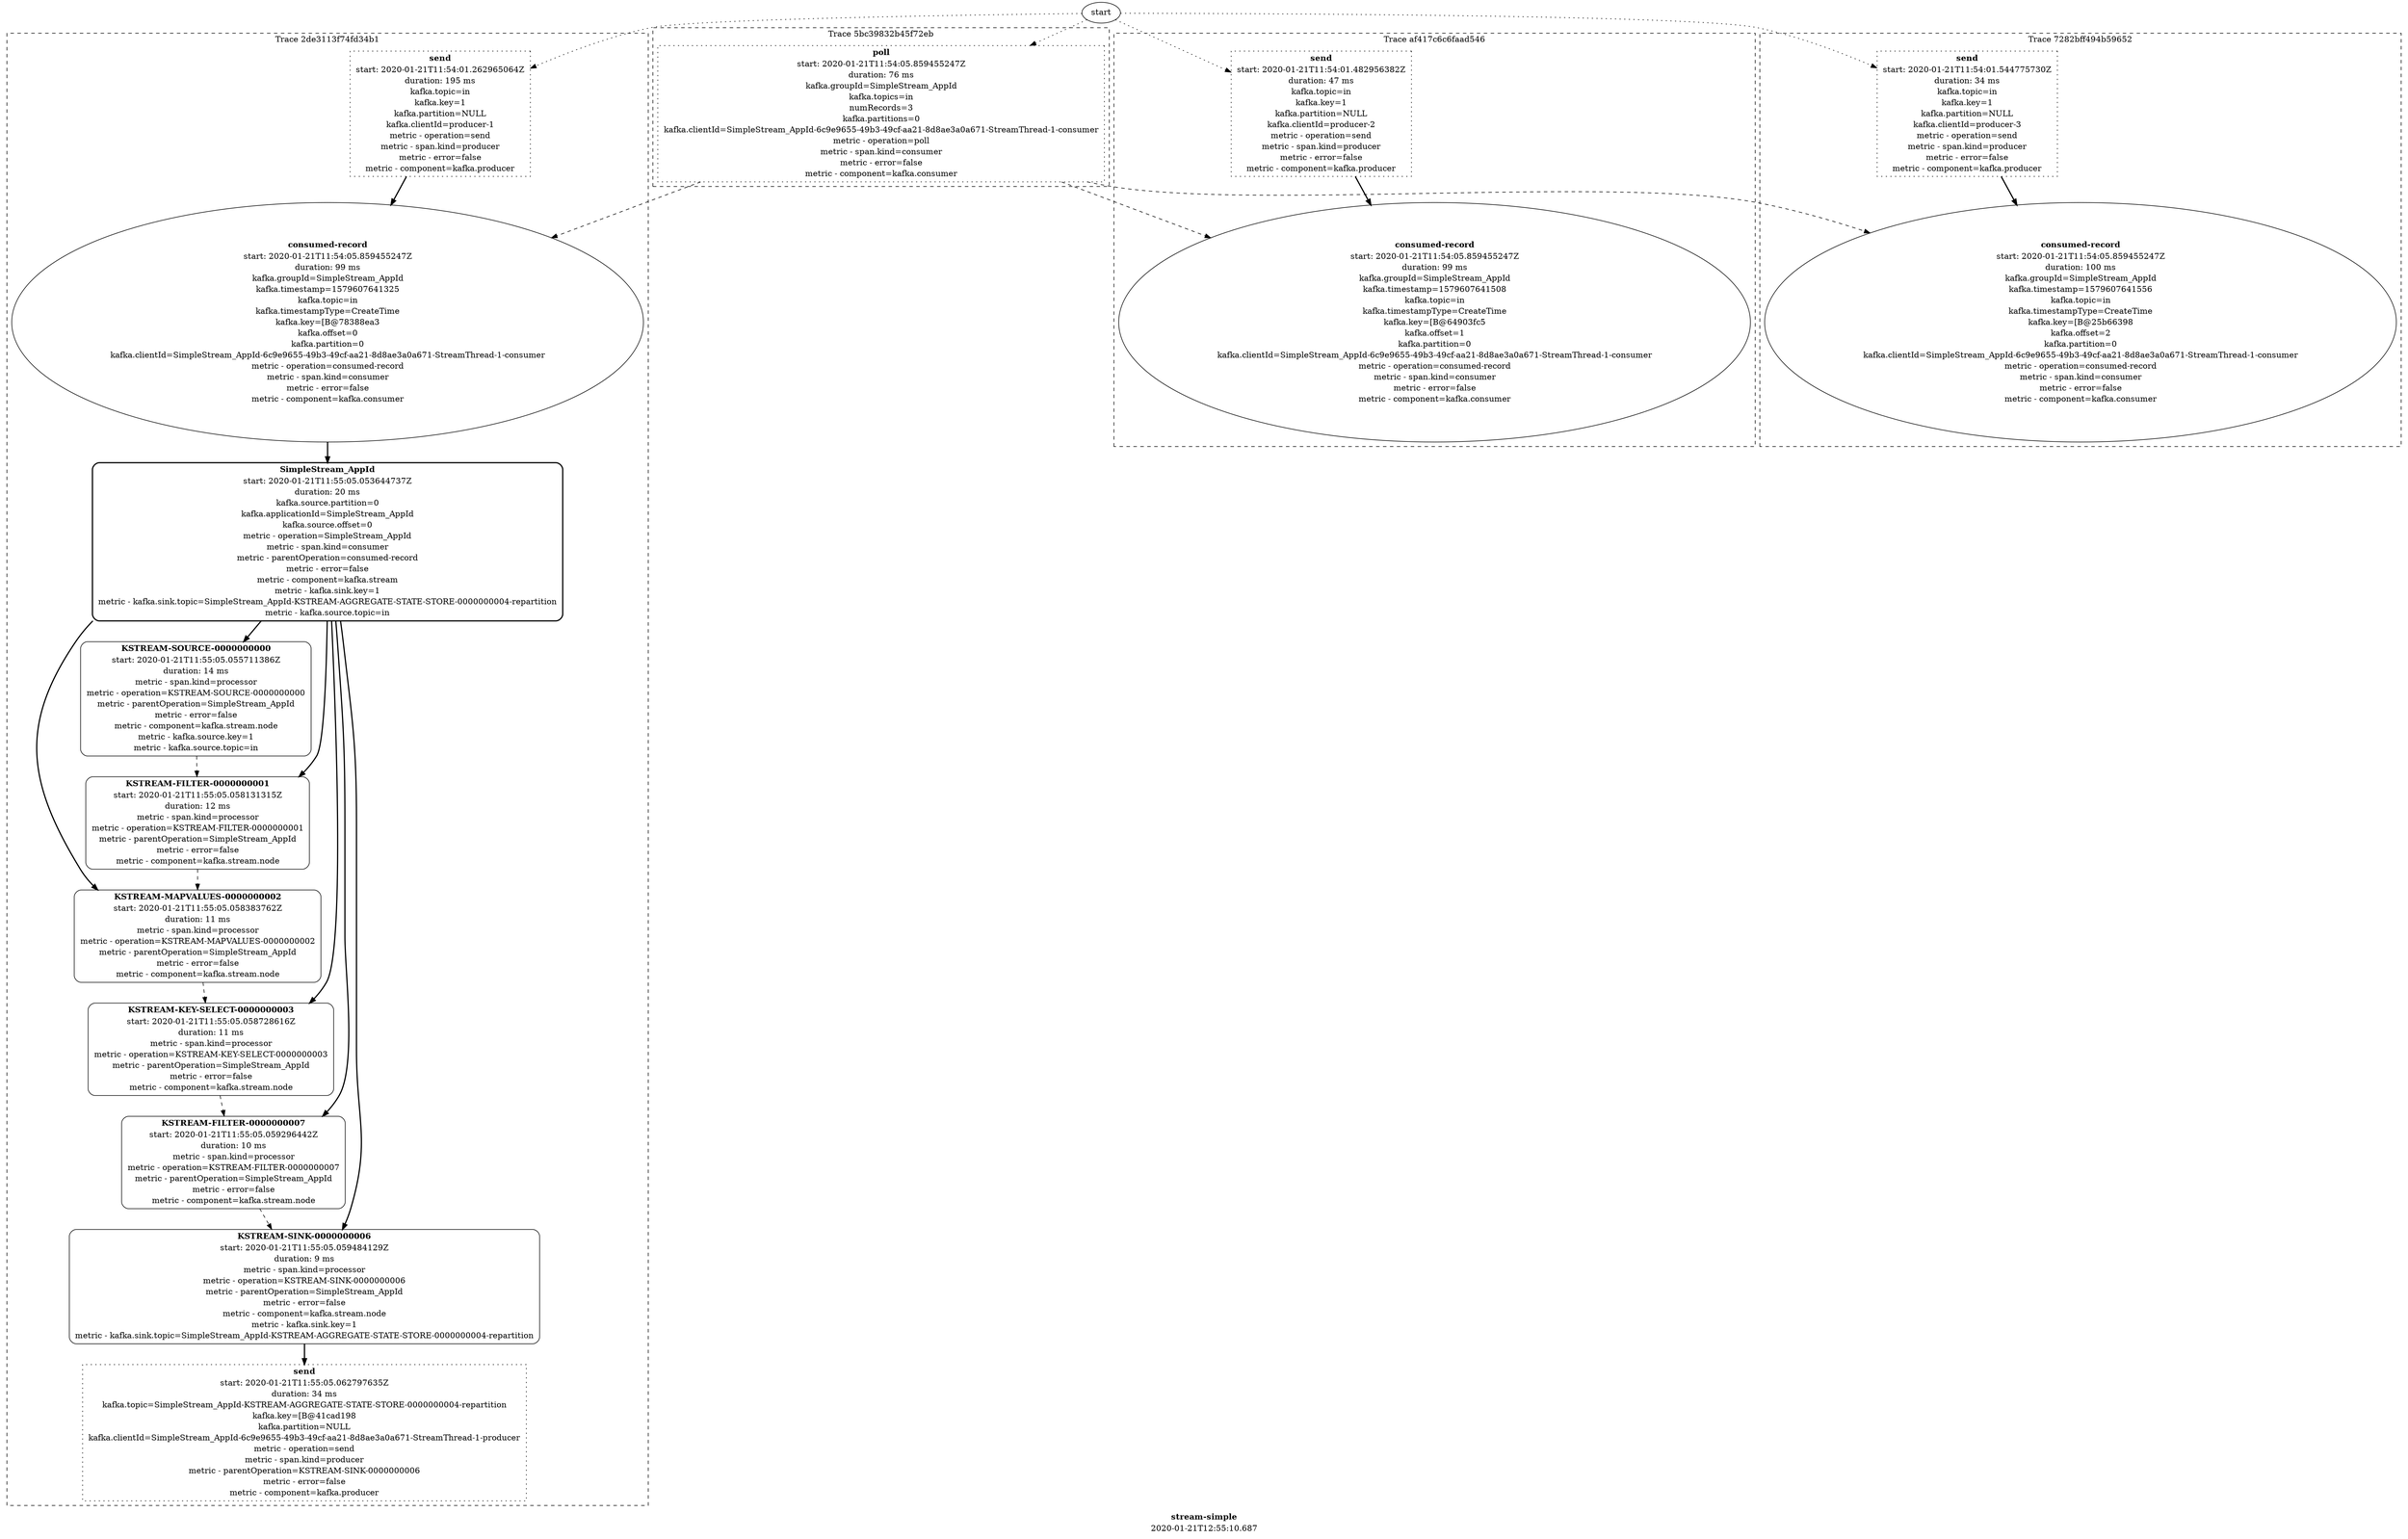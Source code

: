 
digraph G {
 label=<
   <table border="0" cellborder="0" cellspacing="0">
    <tr><td><b>stream-simple</b></td></tr>
    <tr><td>2020-01-21T12:55:10.687</td></tr>
   </table>
 >
 
	subgraph cluster_2de3113f74fd34b1 {
		label="Trace 2de3113f74fd34b1";
    style="dashed";
     "ab28bce458f5d880" [shape="box"; label=<
 <table border="0" cellborder="0" cellspacing="0">
 <tr><td><b>send</b></td></tr>
 <tr><td>start: 2020-01-21T11:55:05.062797635Z</td></tr>
 <tr><td>duration: 34 ms</td></tr>
 <tr><td>kafka.topic=SimpleStream_AppId-KSTREAM-AGGREGATE-STATE-STORE-0000000004-repartition</td></tr>
<tr><td>kafka.key=[B@41cad198</td></tr>
<tr><td>kafka.partition=NULL</td></tr>
<tr><td>kafka.clientId=SimpleStream_AppId-6c9e9655-49b3-49cf-aa21-8d8ae3a0a671-StreamThread-1-producer</td></tr>
<tr><td>metric - operation=send</td></tr>
<tr><td>metric - span.kind=producer</td></tr>
<tr><td>metric - parentOperation=KSTREAM-SINK-0000000006</td></tr>
<tr><td>metric - error=false</td></tr>
<tr><td>metric - component=kafka.producer</td></tr>
 </table>
>; style="dotted"];
 "68fb36b7a8db6284" [shape="box"; label=<
 <table border="0" cellborder="0" cellspacing="0">
 <tr><td><b>SimpleStream_AppId</b></td></tr>
 <tr><td>start: 2020-01-21T11:55:05.053644737Z</td></tr>
 <tr><td>duration: 20 ms</td></tr>
 <tr><td>kafka.source.partition=0</td></tr>
<tr><td>kafka.applicationId=SimpleStream_AppId</td></tr>
<tr><td>kafka.source.offset=0</td></tr>
<tr><td>metric - operation=SimpleStream_AppId</td></tr>
<tr><td>metric - span.kind=consumer</td></tr>
<tr><td>metric - parentOperation=consumed-record</td></tr>
<tr><td>metric - error=false</td></tr>
<tr><td>metric - component=kafka.stream</td></tr>
<tr><td>metric - kafka.sink.key=1</td></tr>
<tr><td>metric - kafka.sink.topic=SimpleStream_AppId-KSTREAM-AGGREGATE-STATE-STORE-0000000004-repartition</td></tr>
<tr><td>metric - kafka.source.topic=in</td></tr>
 </table>
>; style="rounded,bold"];
 "bd932b80ebffb133" [shape="box"; label=<
 <table border="0" cellborder="0" cellspacing="0">
 <tr><td><b>KSTREAM-SOURCE-0000000000</b></td></tr>
 <tr><td>start: 2020-01-21T11:55:05.055711386Z</td></tr>
 <tr><td>duration: 14 ms</td></tr>
 <tr><td>metric - span.kind=processor</td></tr>
<tr><td>metric - operation=KSTREAM-SOURCE-0000000000</td></tr>
<tr><td>metric - parentOperation=SimpleStream_AppId</td></tr>
<tr><td>metric - error=false</td></tr>
<tr><td>metric - component=kafka.stream.node</td></tr>
<tr><td>metric - kafka.source.key=1</td></tr>
<tr><td>metric - kafka.source.topic=in</td></tr>
 </table>
>; style="rounded"];
 "c345a760657e2161" [shape="box"; label=<
 <table border="0" cellborder="0" cellspacing="0">
 <tr><td><b>KSTREAM-FILTER-0000000001</b></td></tr>
 <tr><td>start: 2020-01-21T11:55:05.058131315Z</td></tr>
 <tr><td>duration: 12 ms</td></tr>
 <tr><td>metric - span.kind=processor</td></tr>
<tr><td>metric - operation=KSTREAM-FILTER-0000000001</td></tr>
<tr><td>metric - parentOperation=SimpleStream_AppId</td></tr>
<tr><td>metric - error=false</td></tr>
<tr><td>metric - component=kafka.stream.node</td></tr>
 </table>
>; style="rounded"];
 "f8e4b9026118f476" [shape="box"; label=<
 <table border="0" cellborder="0" cellspacing="0">
 <tr><td><b>KSTREAM-MAPVALUES-0000000002</b></td></tr>
 <tr><td>start: 2020-01-21T11:55:05.058383762Z</td></tr>
 <tr><td>duration: 11 ms</td></tr>
 <tr><td>metric - span.kind=processor</td></tr>
<tr><td>metric - operation=KSTREAM-MAPVALUES-0000000002</td></tr>
<tr><td>metric - parentOperation=SimpleStream_AppId</td></tr>
<tr><td>metric - error=false</td></tr>
<tr><td>metric - component=kafka.stream.node</td></tr>
 </table>
>; style="rounded"];
 "6b52f1fd921366ce" [shape="box"; label=<
 <table border="0" cellborder="0" cellspacing="0">
 <tr><td><b>KSTREAM-KEY-SELECT-0000000003</b></td></tr>
 <tr><td>start: 2020-01-21T11:55:05.058728616Z</td></tr>
 <tr><td>duration: 11 ms</td></tr>
 <tr><td>metric - span.kind=processor</td></tr>
<tr><td>metric - operation=KSTREAM-KEY-SELECT-0000000003</td></tr>
<tr><td>metric - parentOperation=SimpleStream_AppId</td></tr>
<tr><td>metric - error=false</td></tr>
<tr><td>metric - component=kafka.stream.node</td></tr>
 </table>
>; style="rounded"];
 "2996737aa36c29c4" [shape="box"; label=<
 <table border="0" cellborder="0" cellspacing="0">
 <tr><td><b>KSTREAM-FILTER-0000000007</b></td></tr>
 <tr><td>start: 2020-01-21T11:55:05.059296442Z</td></tr>
 <tr><td>duration: 10 ms</td></tr>
 <tr><td>metric - span.kind=processor</td></tr>
<tr><td>metric - operation=KSTREAM-FILTER-0000000007</td></tr>
<tr><td>metric - parentOperation=SimpleStream_AppId</td></tr>
<tr><td>metric - error=false</td></tr>
<tr><td>metric - component=kafka.stream.node</td></tr>
 </table>
>; style="rounded"];
 "00122439ad23dfb6" [shape="box"; label=<
 <table border="0" cellborder="0" cellspacing="0">
 <tr><td><b>KSTREAM-SINK-0000000006</b></td></tr>
 <tr><td>start: 2020-01-21T11:55:05.059484129Z</td></tr>
 <tr><td>duration: 9 ms</td></tr>
 <tr><td>metric - span.kind=processor</td></tr>
<tr><td>metric - operation=KSTREAM-SINK-0000000006</td></tr>
<tr><td>metric - parentOperation=SimpleStream_AppId</td></tr>
<tr><td>metric - error=false</td></tr>
<tr><td>metric - component=kafka.stream.node</td></tr>
<tr><td>metric - kafka.sink.key=1</td></tr>
<tr><td>metric - kafka.sink.topic=SimpleStream_AppId-KSTREAM-AGGREGATE-STATE-STORE-0000000004-repartition</td></tr>
 </table>
>; style="rounded"];
 "c500ba15cafbc7ed" [shape="oval"; label=<
 <table border="0" cellborder="0" cellspacing="0">
 <tr><td><b>consumed-record</b></td></tr>
 <tr><td>start: 2020-01-21T11:54:05.859455247Z</td></tr>
 <tr><td>duration: 99 ms</td></tr>
 <tr><td>kafka.groupId=SimpleStream_AppId</td></tr>
<tr><td>kafka.timestamp=1579607641325</td></tr>
<tr><td>kafka.topic=in</td></tr>
<tr><td>kafka.timestampType=CreateTime</td></tr>
<tr><td>kafka.key=[B@78388ea3</td></tr>
<tr><td>kafka.offset=0</td></tr>
<tr><td>kafka.partition=0</td></tr>
<tr><td>kafka.clientId=SimpleStream_AppId-6c9e9655-49b3-49cf-aa21-8d8ae3a0a671-StreamThread-1-consumer</td></tr>
<tr><td>metric - operation=consumed-record</td></tr>
<tr><td>metric - span.kind=consumer</td></tr>
<tr><td>metric - error=false</td></tr>
<tr><td>metric - component=kafka.consumer</td></tr>
 </table>
>; style="solid"];
 "ad4f52dbbb417142" [shape="box"; label=<
 <table border="0" cellborder="0" cellspacing="0">
 <tr><td><b>send</b></td></tr>
 <tr><td>start: 2020-01-21T11:54:01.262965064Z</td></tr>
 <tr><td>duration: 195 ms</td></tr>
 <tr><td>kafka.topic=in</td></tr>
<tr><td>kafka.key=1</td></tr>
<tr><td>kafka.partition=NULL</td></tr>
<tr><td>kafka.clientId=producer-1</td></tr>
<tr><td>metric - operation=send</td></tr>
<tr><td>metric - span.kind=producer</td></tr>
<tr><td>metric - error=false</td></tr>
<tr><td>metric - component=kafka.producer</td></tr>
 </table>
>; style="dotted"];
	}


	subgraph cluster_af417c6c6faad546 {
		label="Trace af417c6c6faad546";
    style="dashed";
     "94a23dcfe14bc0ad" [shape="oval"; label=<
 <table border="0" cellborder="0" cellspacing="0">
 <tr><td><b>consumed-record</b></td></tr>
 <tr><td>start: 2020-01-21T11:54:05.859455247Z</td></tr>
 <tr><td>duration: 99 ms</td></tr>
 <tr><td>kafka.groupId=SimpleStream_AppId</td></tr>
<tr><td>kafka.timestamp=1579607641508</td></tr>
<tr><td>kafka.topic=in</td></tr>
<tr><td>kafka.timestampType=CreateTime</td></tr>
<tr><td>kafka.key=[B@64903fc5</td></tr>
<tr><td>kafka.offset=1</td></tr>
<tr><td>kafka.partition=0</td></tr>
<tr><td>kafka.clientId=SimpleStream_AppId-6c9e9655-49b3-49cf-aa21-8d8ae3a0a671-StreamThread-1-consumer</td></tr>
<tr><td>metric - operation=consumed-record</td></tr>
<tr><td>metric - span.kind=consumer</td></tr>
<tr><td>metric - error=false</td></tr>
<tr><td>metric - component=kafka.consumer</td></tr>
 </table>
>; style="solid"];
 "a36017bc8d9bc65a" [shape="box"; label=<
 <table border="0" cellborder="0" cellspacing="0">
 <tr><td><b>send</b></td></tr>
 <tr><td>start: 2020-01-21T11:54:01.482956382Z</td></tr>
 <tr><td>duration: 47 ms</td></tr>
 <tr><td>kafka.topic=in</td></tr>
<tr><td>kafka.key=1</td></tr>
<tr><td>kafka.partition=NULL</td></tr>
<tr><td>kafka.clientId=producer-2</td></tr>
<tr><td>metric - operation=send</td></tr>
<tr><td>metric - span.kind=producer</td></tr>
<tr><td>metric - error=false</td></tr>
<tr><td>metric - component=kafka.producer</td></tr>
 </table>
>; style="dotted"];
	}


	subgraph cluster_7282bff494b59652 {
		label="Trace 7282bff494b59652";
    style="dashed";
     "a46b0c604c0fdbec" [shape="oval"; label=<
 <table border="0" cellborder="0" cellspacing="0">
 <tr><td><b>consumed-record</b></td></tr>
 <tr><td>start: 2020-01-21T11:54:05.859455247Z</td></tr>
 <tr><td>duration: 100 ms</td></tr>
 <tr><td>kafka.groupId=SimpleStream_AppId</td></tr>
<tr><td>kafka.timestamp=1579607641556</td></tr>
<tr><td>kafka.topic=in</td></tr>
<tr><td>kafka.timestampType=CreateTime</td></tr>
<tr><td>kafka.key=[B@25b66398</td></tr>
<tr><td>kafka.offset=2</td></tr>
<tr><td>kafka.partition=0</td></tr>
<tr><td>kafka.clientId=SimpleStream_AppId-6c9e9655-49b3-49cf-aa21-8d8ae3a0a671-StreamThread-1-consumer</td></tr>
<tr><td>metric - operation=consumed-record</td></tr>
<tr><td>metric - span.kind=consumer</td></tr>
<tr><td>metric - error=false</td></tr>
<tr><td>metric - component=kafka.consumer</td></tr>
 </table>
>; style="solid"];
 "55a343316d835dbd" [shape="box"; label=<
 <table border="0" cellborder="0" cellspacing="0">
 <tr><td><b>send</b></td></tr>
 <tr><td>start: 2020-01-21T11:54:01.544775730Z</td></tr>
 <tr><td>duration: 34 ms</td></tr>
 <tr><td>kafka.topic=in</td></tr>
<tr><td>kafka.key=1</td></tr>
<tr><td>kafka.partition=NULL</td></tr>
<tr><td>kafka.clientId=producer-3</td></tr>
<tr><td>metric - operation=send</td></tr>
<tr><td>metric - span.kind=producer</td></tr>
<tr><td>metric - error=false</td></tr>
<tr><td>metric - component=kafka.producer</td></tr>
 </table>
>; style="dotted"];
	}


	subgraph cluster_5bc39832b45f72eb {
		label="Trace 5bc39832b45f72eb";
    style="dashed";
     "e9617afd9a3b13cf" [shape="box"; label=<
 <table border="0" cellborder="0" cellspacing="0">
 <tr><td><b>poll</b></td></tr>
 <tr><td>start: 2020-01-21T11:54:05.859455247Z</td></tr>
 <tr><td>duration: 76 ms</td></tr>
 <tr><td>kafka.groupId=SimpleStream_AppId</td></tr>
<tr><td>kafka.topics=in</td></tr>
<tr><td>numRecords=3</td></tr>
<tr><td>kafka.partitions=0</td></tr>
<tr><td>kafka.clientId=SimpleStream_AppId-6c9e9655-49b3-49cf-aa21-8d8ae3a0a671-StreamThread-1-consumer</td></tr>
<tr><td>metric - operation=poll</td></tr>
<tr><td>metric - span.kind=consumer</td></tr>
<tr><td>metric - error=false</td></tr>
<tr><td>metric - component=kafka.consumer</td></tr>
 </table>
>; style="dotted"];
	}

  "00122439ad23dfb6" -> "ab28bce458f5d880" [style="bold"];
 "c500ba15cafbc7ed" -> "68fb36b7a8db6284" [style="bold"];
 "68fb36b7a8db6284" -> "bd932b80ebffb133" [style="bold"];
 "68fb36b7a8db6284" -> "c345a760657e2161" [style="bold"];
 "68fb36b7a8db6284" -> "f8e4b9026118f476" [style="bold"];
 "68fb36b7a8db6284" -> "6b52f1fd921366ce" [style="bold"];
 "68fb36b7a8db6284" -> "2996737aa36c29c4" [style="bold"];
 "68fb36b7a8db6284" -> "00122439ad23dfb6" [style="bold"];
 "ad4f52dbbb417142" -> "c500ba15cafbc7ed" [style="bold"];
 "a36017bc8d9bc65a" -> "94a23dcfe14bc0ad" [style="bold"];
 "55a343316d835dbd" -> "a46b0c604c0fdbec" [style="bold"];
 "start" -> "e9617afd9a3b13cf" [style="dotted"];
 "start" -> "55a343316d835dbd" [style="dotted"];
 "start" -> "a36017bc8d9bc65a" [style="dotted"];
 "start" -> "ad4f52dbbb417142" [style="dotted"];
  "bd932b80ebffb133" -> "c345a760657e2161" [style="dashed"];
 "c345a760657e2161" -> "f8e4b9026118f476" [style="dashed"];
 "f8e4b9026118f476" -> "6b52f1fd921366ce" [style="dashed"];
 "6b52f1fd921366ce" -> "2996737aa36c29c4" [style="dashed"];
 "2996737aa36c29c4" -> "00122439ad23dfb6" [style="dashed"];
 "e9617afd9a3b13cf" -> "c500ba15cafbc7ed" [style="dashed"];
 "e9617afd9a3b13cf" -> "94a23dcfe14bc0ad" [style="dashed"];
 "e9617afd9a3b13cf" -> "a46b0c604c0fdbec" [style="dashed"];
}
